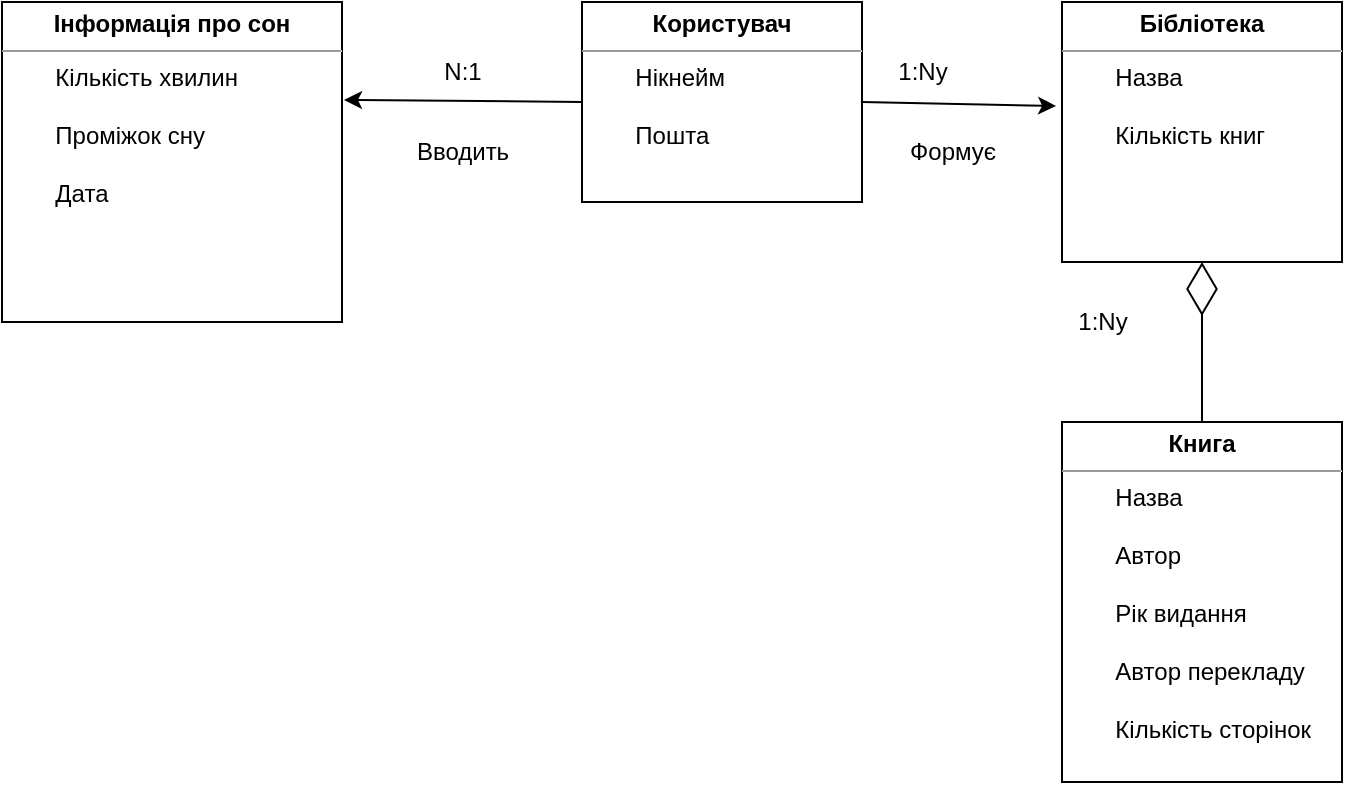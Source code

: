 <mxfile version="20.4.0" type="device"><diagram id="1q-Zsk7qygirxLlwZMi_" name="Страница 1"><mxGraphModel dx="1422" dy="772" grid="1" gridSize="10" guides="1" tooltips="1" connect="1" arrows="1" fold="1" page="1" pageScale="1" pageWidth="827" pageHeight="1169" math="0" shadow="0"><root><mxCell id="0"/><mxCell id="1" parent="0"/><mxCell id="dzIlwrpt_Bm9CWsazK-I-1" value="&lt;p style=&quot;margin:0px;margin-top:4px;text-align:center;&quot;&gt;&lt;b&gt;Користувач&lt;/b&gt;&lt;/p&gt;&lt;hr size=&quot;1&quot;&gt;&lt;div style=&quot;height:2px;&quot;&gt;&lt;span style=&quot;white-space: pre;&quot;&gt;&#9;&lt;/span&gt;Нікнейм&lt;br&gt;&lt;span style=&quot;white-space: pre;&quot;&gt;&#9;&lt;/span&gt;&lt;br&gt;&lt;span style=&quot;white-space: pre;&quot;&gt;&#9;&lt;/span&gt;Пошта&lt;br&gt;&lt;br&gt;&lt;span style=&quot;white-space: pre;&quot;&gt;&#9;&lt;/span&gt;&lt;br&gt;&lt;/div&gt;&lt;div style=&quot;height:2px;&quot;&gt;&lt;br&gt;&lt;/div&gt;" style="verticalAlign=top;align=left;overflow=fill;fontSize=12;fontFamily=Helvetica;html=1;" vertex="1" parent="1"><mxGeometry x="300" y="340" width="140" height="100" as="geometry"/></mxCell><mxCell id="dzIlwrpt_Bm9CWsazK-I-2" value="&lt;p style=&quot;margin:0px;margin-top:4px;text-align:center;&quot;&gt;&lt;b&gt;Бібліотека&lt;/b&gt;&lt;/p&gt;&lt;hr size=&quot;1&quot;&gt;&lt;div style=&quot;height:2px;&quot;&gt;&lt;span style=&quot;white-space: pre;&quot;&gt;&#9;&lt;/span&gt;Назва&lt;br&gt;&lt;br&gt;&lt;span style=&quot;white-space: pre;&quot;&gt;&#9;&lt;/span&gt;Кількість книг&lt;br&gt;&lt;br&gt;&lt;span style=&quot;white-space: pre;&quot;&gt;&#9;&lt;/span&gt;&lt;br&gt;&lt;/div&gt;" style="verticalAlign=top;align=left;overflow=fill;fontSize=12;fontFamily=Helvetica;html=1;" vertex="1" parent="1"><mxGeometry x="540" y="340" width="140" height="130" as="geometry"/></mxCell><mxCell id="dzIlwrpt_Bm9CWsazK-I-3" value="&lt;p style=&quot;margin:0px;margin-top:4px;text-align:center;&quot;&gt;&lt;b&gt;Книга&lt;/b&gt;&lt;/p&gt;&lt;hr size=&quot;1&quot;&gt;&lt;div style=&quot;height:2px;&quot;&gt;&lt;span style=&quot;white-space: pre;&quot;&gt;&#9;&lt;/span&gt;Назва&lt;br&gt;&lt;br&gt;&lt;span style=&quot;white-space: pre;&quot;&gt;&#9;&lt;/span&gt;Автор&lt;br&gt;&lt;br&gt;&lt;span style=&quot;white-space: pre;&quot;&gt;&#9;&lt;/span&gt;Рік видання&lt;br&gt;&lt;br&gt;&lt;span style=&quot;white-space: pre;&quot;&gt;&#9;&lt;/span&gt;Автор перекладу&lt;br&gt;&lt;br&gt;&lt;span style=&quot;white-space: pre;&quot;&gt;&#9;&lt;/span&gt;Кількість сторінок&lt;br&gt;&lt;br&gt;&lt;/div&gt;" style="verticalAlign=top;align=left;overflow=fill;fontSize=12;fontFamily=Helvetica;html=1;" vertex="1" parent="1"><mxGeometry x="540" y="550" width="140" height="180" as="geometry"/></mxCell><mxCell id="dzIlwrpt_Bm9CWsazK-I-4" value="&lt;p style=&quot;margin:0px;margin-top:4px;text-align:center;&quot;&gt;&lt;b&gt;Інформація про сон&lt;/b&gt;&lt;/p&gt;&lt;hr size=&quot;1&quot;&gt;&lt;div style=&quot;height:2px;&quot;&gt;&lt;span style=&quot;white-space: pre;&quot;&gt;&#9;&lt;/span&gt;Кількість хвилин&lt;br&gt;&lt;br&gt;&lt;span style=&quot;white-space: pre;&quot;&gt;&#9;&lt;/span&gt;Проміжок сну&lt;br&gt;&lt;br&gt;&lt;span style=&quot;white-space: pre;&quot;&gt;&#9;&lt;/span&gt;Дата&lt;br&gt;&lt;/div&gt;" style="verticalAlign=top;align=left;overflow=fill;fontSize=12;fontFamily=Helvetica;html=1;" vertex="1" parent="1"><mxGeometry x="10" y="340" width="170" height="160" as="geometry"/></mxCell><mxCell id="dzIlwrpt_Bm9CWsazK-I-5" value="" style="endArrow=classic;html=1;rounded=0;exitX=1;exitY=0.5;exitDx=0;exitDy=0;entryX=-0.021;entryY=0.4;entryDx=0;entryDy=0;entryPerimeter=0;" edge="1" parent="1" source="dzIlwrpt_Bm9CWsazK-I-1" target="dzIlwrpt_Bm9CWsazK-I-2"><mxGeometry width="50" height="50" relative="1" as="geometry"><mxPoint x="390" y="420" as="sourcePoint"/><mxPoint x="440" y="370" as="targetPoint"/></mxGeometry></mxCell><mxCell id="dzIlwrpt_Bm9CWsazK-I-6" value="1:Nу" style="text;html=1;align=center;verticalAlign=middle;resizable=0;points=[];autosize=1;strokeColor=none;fillColor=none;" vertex="1" parent="1"><mxGeometry x="535" y="485" width="50" height="30" as="geometry"/></mxCell><mxCell id="dzIlwrpt_Bm9CWsazK-I-9" value="1:Nу" style="text;html=1;align=center;verticalAlign=middle;resizable=0;points=[];autosize=1;strokeColor=none;fillColor=none;" vertex="1" parent="1"><mxGeometry x="445" y="360" width="50" height="30" as="geometry"/></mxCell><mxCell id="dzIlwrpt_Bm9CWsazK-I-10" value="N:1" style="text;html=1;align=center;verticalAlign=middle;resizable=0;points=[];autosize=1;strokeColor=none;fillColor=none;" vertex="1" parent="1"><mxGeometry x="220" y="360" width="40" height="30" as="geometry"/></mxCell><mxCell id="dzIlwrpt_Bm9CWsazK-I-12" value="" style="endArrow=classic;html=1;rounded=0;exitX=0;exitY=0.5;exitDx=0;exitDy=0;entryX=1.006;entryY=0.306;entryDx=0;entryDy=0;entryPerimeter=0;" edge="1" parent="1" source="dzIlwrpt_Bm9CWsazK-I-1" target="dzIlwrpt_Bm9CWsazK-I-4"><mxGeometry width="50" height="50" relative="1" as="geometry"><mxPoint x="450" y="400" as="sourcePoint"/><mxPoint x="527.06" y="402" as="targetPoint"/></mxGeometry></mxCell><mxCell id="dzIlwrpt_Bm9CWsazK-I-14" value="Вводить" style="text;html=1;align=center;verticalAlign=middle;resizable=0;points=[];autosize=1;strokeColor=none;fillColor=none;" vertex="1" parent="1"><mxGeometry x="205" y="400" width="70" height="30" as="geometry"/></mxCell><mxCell id="dzIlwrpt_Bm9CWsazK-I-15" value="Формує" style="text;html=1;align=center;verticalAlign=middle;resizable=0;points=[];autosize=1;strokeColor=none;fillColor=none;" vertex="1" parent="1"><mxGeometry x="450" y="400" width="70" height="30" as="geometry"/></mxCell><mxCell id="dzIlwrpt_Bm9CWsazK-I-18" value="" style="endArrow=diamondThin;endFill=0;endSize=24;html=1;rounded=0;entryX=0.5;entryY=1;entryDx=0;entryDy=0;exitX=0.5;exitY=0;exitDx=0;exitDy=0;" edge="1" parent="1" source="dzIlwrpt_Bm9CWsazK-I-3" target="dzIlwrpt_Bm9CWsazK-I-2"><mxGeometry width="160" relative="1" as="geometry"><mxPoint x="330" y="500" as="sourcePoint"/><mxPoint x="490" y="500" as="targetPoint"/></mxGeometry></mxCell></root></mxGraphModel></diagram></mxfile>